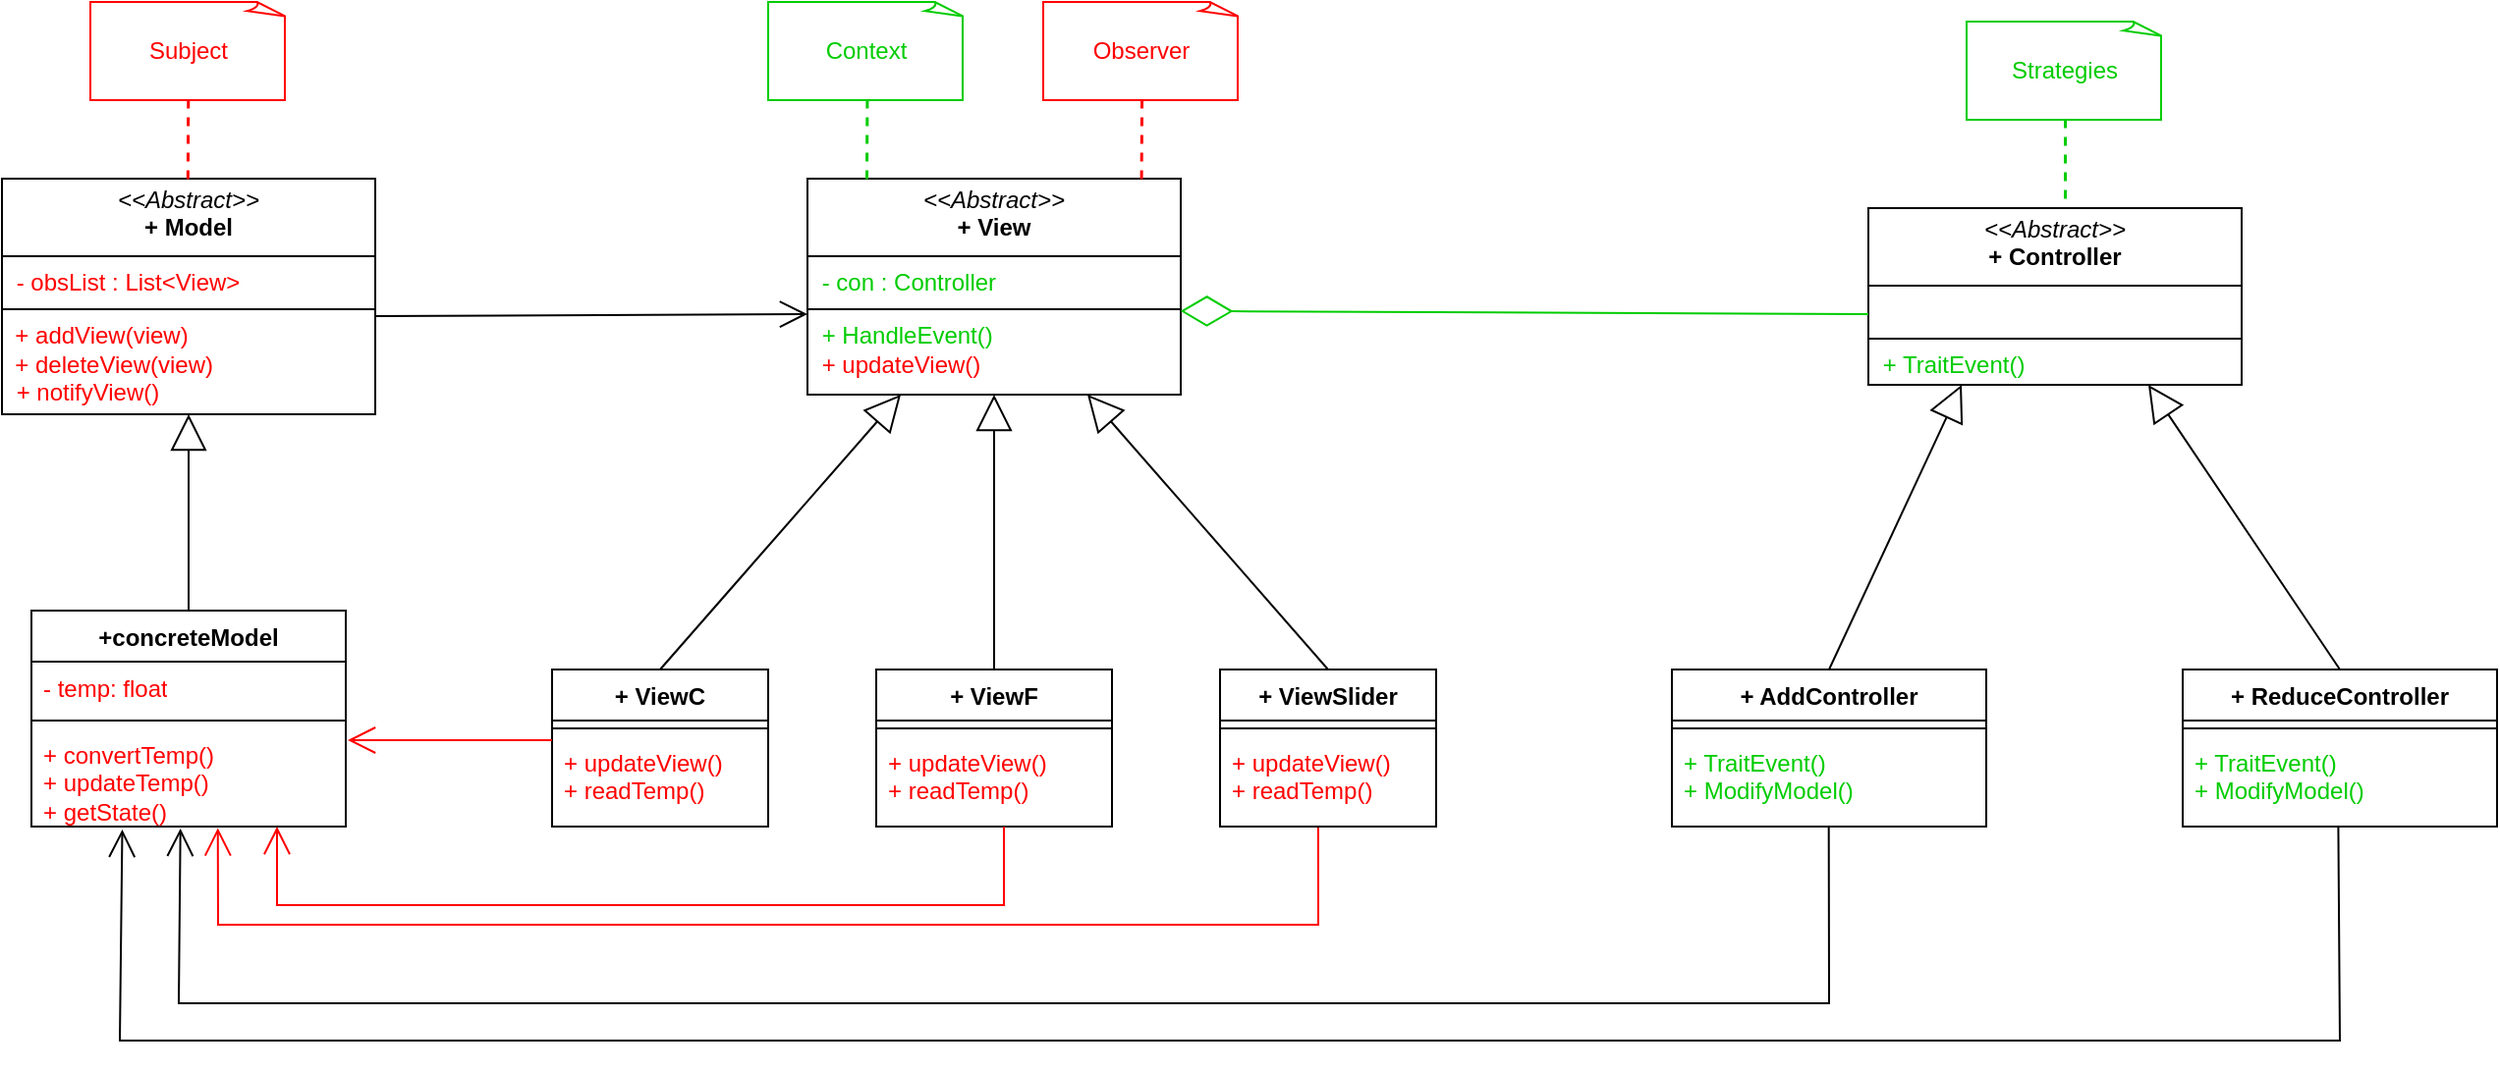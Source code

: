 <mxfile version="26.2.2">
  <diagram name="Page-1" id="vpuKJuu7O6dKnJtrEHak">
    <mxGraphModel dx="1860" dy="848" grid="1" gridSize="10" guides="1" tooltips="1" connect="1" arrows="1" fold="1" page="1" pageScale="1" pageWidth="570" pageHeight="940" math="0" shadow="0">
      <root>
        <mxCell id="0" />
        <mxCell id="1" parent="0" />
        <mxCell id="xKpivIKKUuxBDInxmXFq-1" value="&lt;p style=&quot;margin:0px;margin-top:4px;text-align:center;&quot;&gt;&lt;i&gt;&amp;lt;&amp;lt;Abstract&amp;gt;&amp;gt;&lt;/i&gt;&lt;br&gt;&lt;b&gt;+ Controller&lt;/b&gt;&lt;/p&gt;&lt;hr size=&quot;1&quot; style=&quot;border-style:solid;&quot;&gt;&lt;p style=&quot;margin:0px;margin-left:4px;&quot;&gt;&lt;br&gt;&lt;/p&gt;&lt;hr size=&quot;1&quot; style=&quot;border-style:solid;&quot;&gt;&lt;p style=&quot;margin:0px;margin-left:4px;&quot;&gt;&lt;font style=&quot;color: rgb(0, 204, 0);&quot;&gt;&amp;nbsp;+ TraitEvent()&lt;/font&gt;&lt;/p&gt;" style="verticalAlign=top;align=left;overflow=fill;html=1;whiteSpace=wrap;fillColor=none;" vertex="1" parent="1">
          <mxGeometry x="520" y="115" width="190" height="90" as="geometry" />
        </mxCell>
        <mxCell id="xKpivIKKUuxBDInxmXFq-2" value="+ AddController" style="swimlane;fontStyle=1;align=center;verticalAlign=top;childLayout=stackLayout;horizontal=1;startSize=26;horizontalStack=0;resizeParent=1;resizeParentMax=0;resizeLast=0;collapsible=1;marginBottom=0;whiteSpace=wrap;html=1;fillColor=none;" vertex="1" parent="1">
          <mxGeometry x="420" y="350" width="160" height="80" as="geometry" />
        </mxCell>
        <mxCell id="xKpivIKKUuxBDInxmXFq-3" value="" style="line;strokeWidth=1;fillColor=none;align=left;verticalAlign=middle;spacingTop=-1;spacingLeft=3;spacingRight=3;rotatable=0;labelPosition=right;points=[];portConstraint=eastwest;strokeColor=inherit;" vertex="1" parent="xKpivIKKUuxBDInxmXFq-2">
          <mxGeometry y="26" width="160" height="8" as="geometry" />
        </mxCell>
        <mxCell id="xKpivIKKUuxBDInxmXFq-4" value="&lt;font style=&quot;color: rgb(0, 204, 0);&quot;&gt;+ TraitEvent()&lt;/font&gt;&lt;div&gt;&lt;font style=&quot;color: rgb(0, 204, 0);&quot;&gt;+ ModifyModel()&lt;/font&gt;&lt;/div&gt;" style="text;strokeColor=none;fillColor=none;align=left;verticalAlign=top;spacingLeft=4;spacingRight=4;overflow=hidden;rotatable=0;points=[[0,0.5],[1,0.5]];portConstraint=eastwest;whiteSpace=wrap;html=1;" vertex="1" parent="xKpivIKKUuxBDInxmXFq-2">
          <mxGeometry y="34" width="160" height="46" as="geometry" />
        </mxCell>
        <mxCell id="xKpivIKKUuxBDInxmXFq-5" value="+ ReduceController" style="swimlane;fontStyle=1;align=center;verticalAlign=top;childLayout=stackLayout;horizontal=1;startSize=26;horizontalStack=0;resizeParent=1;resizeParentMax=0;resizeLast=0;collapsible=1;marginBottom=0;whiteSpace=wrap;html=1;fillColor=none;" vertex="1" parent="1">
          <mxGeometry x="680" y="350" width="160" height="80" as="geometry" />
        </mxCell>
        <mxCell id="xKpivIKKUuxBDInxmXFq-6" value="" style="line;strokeWidth=1;fillColor=none;align=left;verticalAlign=middle;spacingTop=-1;spacingLeft=3;spacingRight=3;rotatable=0;labelPosition=right;points=[];portConstraint=eastwest;strokeColor=inherit;" vertex="1" parent="xKpivIKKUuxBDInxmXFq-5">
          <mxGeometry y="26" width="160" height="8" as="geometry" />
        </mxCell>
        <mxCell id="xKpivIKKUuxBDInxmXFq-7" value="&lt;font style=&quot;color: rgb(0, 204, 0);&quot;&gt;+ TraitEvent()&lt;/font&gt;&lt;div&gt;&lt;font style=&quot;color: rgb(0, 204, 0);&quot;&gt;+ ModifyModel()&lt;/font&gt;&lt;/div&gt;" style="text;strokeColor=none;fillColor=none;align=left;verticalAlign=top;spacingLeft=4;spacingRight=4;overflow=hidden;rotatable=0;points=[[0,0.5],[1,0.5]];portConstraint=eastwest;whiteSpace=wrap;html=1;" vertex="1" parent="xKpivIKKUuxBDInxmXFq-5">
          <mxGeometry y="34" width="160" height="46" as="geometry" />
        </mxCell>
        <mxCell id="xKpivIKKUuxBDInxmXFq-8" value="" style="endArrow=block;endFill=0;endSize=16;html=1;rounded=0;exitX=0.5;exitY=0;exitDx=0;exitDy=0;entryX=0.25;entryY=1;entryDx=0;entryDy=0;" edge="1" parent="1" source="xKpivIKKUuxBDInxmXFq-2" target="xKpivIKKUuxBDInxmXFq-1">
          <mxGeometry width="160" relative="1" as="geometry">
            <mxPoint x="310" y="260" as="sourcePoint" />
            <mxPoint x="470" y="260" as="targetPoint" />
          </mxGeometry>
        </mxCell>
        <mxCell id="xKpivIKKUuxBDInxmXFq-9" value="" style="endArrow=block;endFill=0;endSize=16;html=1;rounded=0;exitX=0.5;exitY=0;exitDx=0;exitDy=0;entryX=0.75;entryY=1;entryDx=0;entryDy=0;" edge="1" parent="1" source="xKpivIKKUuxBDInxmXFq-5" target="xKpivIKKUuxBDInxmXFq-1">
          <mxGeometry width="160" relative="1" as="geometry">
            <mxPoint x="573" y="290" as="sourcePoint" />
            <mxPoint x="510" y="200" as="targetPoint" />
          </mxGeometry>
        </mxCell>
        <mxCell id="xKpivIKKUuxBDInxmXFq-10" value="&lt;p style=&quot;margin:0px;margin-top:4px;text-align:center;&quot;&gt;&lt;font style=&quot;color: rgb(0, 0, 0);&quot;&gt;&lt;i style=&quot;&quot;&gt;&amp;lt;&amp;lt;Abstract&amp;gt;&amp;gt;&lt;/i&gt;&lt;br&gt;&lt;b style=&quot;&quot;&gt;+ View&lt;/b&gt;&lt;/font&gt;&lt;/p&gt;&lt;hr size=&quot;1&quot; style=&quot;border-style:solid;&quot;&gt;&lt;p style=&quot;margin:0px;margin-left:4px;&quot;&gt;&lt;font style=&quot;color: rgb(0, 204, 0);&quot;&gt;&amp;nbsp;&lt;font style=&quot;color: rgb(0, 204, 0);&quot;&gt;- con : Controller&lt;/font&gt;&lt;/font&gt;&lt;/p&gt;&lt;hr size=&quot;1&quot; style=&quot;border-style:solid;&quot;&gt;&lt;p style=&quot;margin:0px;margin-left:4px;&quot;&gt;&lt;font style=&quot;color: rgb(0, 204, 0);&quot;&gt;&amp;nbsp;+ HandleEvent()&lt;/font&gt;&lt;/p&gt;&lt;p style=&quot;margin:0px;margin-left:4px;&quot;&gt;&lt;font style=&quot;color: rgb(255, 0, 0);&quot;&gt;&amp;nbsp;+ updateView()&lt;/font&gt;&lt;/p&gt;" style="verticalAlign=top;align=left;overflow=fill;html=1;whiteSpace=wrap;fillColor=none;" vertex="1" parent="1">
          <mxGeometry x="-20" y="100" width="190" height="110" as="geometry" />
        </mxCell>
        <mxCell id="xKpivIKKUuxBDInxmXFq-11" value="+ ViewC" style="swimlane;fontStyle=1;align=center;verticalAlign=top;childLayout=stackLayout;horizontal=1;startSize=26;horizontalStack=0;resizeParent=1;resizeParentMax=0;resizeLast=0;collapsible=1;marginBottom=0;whiteSpace=wrap;html=1;fillColor=none;" vertex="1" parent="1">
          <mxGeometry x="-150" y="350" width="110" height="80" as="geometry" />
        </mxCell>
        <mxCell id="xKpivIKKUuxBDInxmXFq-12" value="" style="line;strokeWidth=1;fillColor=none;align=left;verticalAlign=middle;spacingTop=-1;spacingLeft=3;spacingRight=3;rotatable=0;labelPosition=right;points=[];portConstraint=eastwest;strokeColor=inherit;" vertex="1" parent="xKpivIKKUuxBDInxmXFq-11">
          <mxGeometry y="26" width="110" height="8" as="geometry" />
        </mxCell>
        <mxCell id="xKpivIKKUuxBDInxmXFq-13" value="&lt;font style=&quot;color: rgb(255, 0, 0);&quot;&gt;+ updateView()&lt;/font&gt;&lt;div&gt;&lt;font color=&quot;#ff0000&quot;&gt;+ readTemp()&lt;/font&gt;&lt;/div&gt;" style="text;strokeColor=none;fillColor=none;align=left;verticalAlign=top;spacingLeft=4;spacingRight=4;overflow=hidden;rotatable=0;points=[[0,0.5],[1,0.5]];portConstraint=eastwest;whiteSpace=wrap;html=1;" vertex="1" parent="xKpivIKKUuxBDInxmXFq-11">
          <mxGeometry y="34" width="110" height="46" as="geometry" />
        </mxCell>
        <mxCell id="xKpivIKKUuxBDInxmXFq-18" value="&lt;p style=&quot;margin:0px;margin-top:4px;text-align:center;&quot;&gt;&lt;i&gt;&amp;lt;&amp;lt;Abstract&amp;gt;&amp;gt;&lt;/i&gt;&lt;br&gt;&lt;b&gt;+ Model&lt;/b&gt;&lt;/p&gt;&lt;hr size=&quot;1&quot; style=&quot;border-style:solid;&quot;&gt;&lt;p style=&quot;margin:0px;margin-left:4px;&quot;&gt;&lt;font style=&quot;color: rgb(255, 0, 0);&quot;&gt;&amp;nbsp;- obsList : List&amp;lt;View&amp;gt;&lt;/font&gt;&lt;/p&gt;&lt;hr size=&quot;1&quot; style=&quot;border-style:solid;&quot;&gt;&lt;div&gt;&amp;nbsp; &lt;font style=&quot;color: rgb(255, 0, 0);&quot;&gt;+ addView(view)&lt;/font&gt;&lt;/div&gt;&lt;div&gt;&lt;font style=&quot;color: rgb(255, 0, 0);&quot;&gt;&amp;nbsp; + deleteView(view)&lt;/font&gt;&lt;/div&gt;&lt;p style=&quot;margin:0px;margin-left:4px;&quot;&gt;&lt;font style=&quot;color: rgb(255, 0, 0);&quot;&gt;&amp;nbsp;+ notifyView()&lt;/font&gt;&lt;/p&gt;" style="verticalAlign=top;align=left;overflow=fill;html=1;whiteSpace=wrap;fillColor=none;" vertex="1" parent="1">
          <mxGeometry x="-430" y="100" width="190" height="120" as="geometry" />
        </mxCell>
        <mxCell id="xKpivIKKUuxBDInxmXFq-19" value="&lt;div style=&quot;text-align: start;&quot;&gt;&lt;span style=&quot;background-color: transparent; color: light-dark(rgb(0, 0, 0), rgb(255, 255, 255));&quot;&gt;+concreteModel&lt;/span&gt;&lt;/div&gt;" style="swimlane;fontStyle=1;align=center;verticalAlign=top;childLayout=stackLayout;horizontal=1;startSize=26;horizontalStack=0;resizeParent=1;resizeParentMax=0;resizeLast=0;collapsible=1;marginBottom=0;whiteSpace=wrap;html=1;fillColor=none;" vertex="1" parent="1">
          <mxGeometry x="-415" y="320" width="160" height="110" as="geometry" />
        </mxCell>
        <mxCell id="xKpivIKKUuxBDInxmXFq-20" value="&lt;font style=&quot;color: rgb(255, 0, 0);&quot;&gt;- temp: float&lt;/font&gt;" style="text;strokeColor=none;fillColor=none;align=left;verticalAlign=top;spacingLeft=4;spacingRight=4;overflow=hidden;rotatable=0;points=[[0,0.5],[1,0.5]];portConstraint=eastwest;whiteSpace=wrap;html=1;" vertex="1" parent="xKpivIKKUuxBDInxmXFq-19">
          <mxGeometry y="26" width="160" height="26" as="geometry" />
        </mxCell>
        <mxCell id="xKpivIKKUuxBDInxmXFq-21" value="" style="line;strokeWidth=1;fillColor=none;align=left;verticalAlign=middle;spacingTop=-1;spacingLeft=3;spacingRight=3;rotatable=0;labelPosition=right;points=[];portConstraint=eastwest;strokeColor=inherit;" vertex="1" parent="xKpivIKKUuxBDInxmXFq-19">
          <mxGeometry y="52" width="160" height="8" as="geometry" />
        </mxCell>
        <mxCell id="xKpivIKKUuxBDInxmXFq-22" value="&lt;div&gt;&lt;font style=&quot;color: rgb(255, 0, 0);&quot;&gt;+ convertTemp()&lt;/font&gt;&lt;/div&gt;&lt;font style=&quot;color: rgb(255, 0, 0);&quot;&gt;+ updateTemp()&lt;/font&gt;&lt;div&gt;&lt;font style=&quot;color: rgb(255, 0, 0);&quot;&gt;+ getState()&lt;/font&gt;&lt;/div&gt;" style="text;strokeColor=none;fillColor=none;align=left;verticalAlign=top;spacingLeft=4;spacingRight=4;overflow=hidden;rotatable=0;points=[[0,0.5],[1,0.5]];portConstraint=eastwest;whiteSpace=wrap;html=1;" vertex="1" parent="xKpivIKKUuxBDInxmXFq-19">
          <mxGeometry y="60" width="160" height="50" as="geometry" />
        </mxCell>
        <mxCell id="xKpivIKKUuxBDInxmXFq-23" value="" style="endArrow=block;endFill=0;endSize=16;html=1;rounded=0;exitX=0.5;exitY=0;exitDx=0;exitDy=0;entryX=0.25;entryY=1;entryDx=0;entryDy=0;" edge="1" parent="1" source="xKpivIKKUuxBDInxmXFq-11" target="xKpivIKKUuxBDInxmXFq-10">
          <mxGeometry width="160" relative="1" as="geometry">
            <mxPoint x="-78" y="330" as="sourcePoint" />
            <mxPoint x="10" y="255" as="targetPoint" />
          </mxGeometry>
        </mxCell>
        <mxCell id="xKpivIKKUuxBDInxmXFq-25" value="" style="endArrow=block;endFill=0;endSize=16;html=1;rounded=0;exitX=0.5;exitY=0;exitDx=0;exitDy=0;entryX=0.5;entryY=1;entryDx=0;entryDy=0;" edge="1" parent="1" source="xKpivIKKUuxBDInxmXFq-19" target="xKpivIKKUuxBDInxmXFq-18">
          <mxGeometry width="160" relative="1" as="geometry">
            <mxPoint x="-60" y="360" as="sourcePoint" />
            <mxPoint x="38" y="220" as="targetPoint" />
          </mxGeometry>
        </mxCell>
        <mxCell id="xKpivIKKUuxBDInxmXFq-26" value="" style="endArrow=open;endFill=1;endSize=12;html=1;rounded=0;" edge="1" parent="1">
          <mxGeometry width="160" relative="1" as="geometry">
            <mxPoint x="-240" y="170" as="sourcePoint" />
            <mxPoint x="-20" y="169" as="targetPoint" />
          </mxGeometry>
        </mxCell>
        <mxCell id="xKpivIKKUuxBDInxmXFq-27" value="" style="endArrow=diamondThin;endFill=0;endSize=24;html=1;rounded=0;entryX=0.999;entryY=0.613;entryDx=0;entryDy=0;entryPerimeter=0;strokeColor=#00CC00;" edge="1" parent="1" target="xKpivIKKUuxBDInxmXFq-10">
          <mxGeometry width="160" relative="1" as="geometry">
            <mxPoint x="520" y="169" as="sourcePoint" />
            <mxPoint x="38" y="220" as="targetPoint" />
          </mxGeometry>
        </mxCell>
        <mxCell id="xKpivIKKUuxBDInxmXFq-29" value="" style="endArrow=open;endFill=1;endSize=12;html=1;rounded=0;strokeColor=#FF0000;" edge="1" parent="1">
          <mxGeometry width="160" relative="1" as="geometry">
            <mxPoint x="-150" y="386" as="sourcePoint" />
            <mxPoint x="-254" y="386" as="targetPoint" />
          </mxGeometry>
        </mxCell>
        <mxCell id="xKpivIKKUuxBDInxmXFq-30" value="" style="endArrow=open;endFill=1;endSize=12;html=1;rounded=0;entryX=0.593;entryY=1.014;entryDx=0;entryDy=0;entryPerimeter=0;strokeColor=#FF0000;exitX=0.454;exitY=1.007;exitDx=0;exitDy=0;exitPerimeter=0;" edge="1" parent="1" source="xKpivIKKUuxBDInxmXFq-48" target="xKpivIKKUuxBDInxmXFq-22">
          <mxGeometry width="160" relative="1" as="geometry">
            <mxPoint x="300" y="470" as="sourcePoint" />
            <mxPoint x="20" y="469" as="targetPoint" />
            <Array as="points">
              <mxPoint x="240" y="480" />
              <mxPoint x="-100" y="480" />
              <mxPoint x="-320" y="480" />
            </Array>
          </mxGeometry>
        </mxCell>
        <mxCell id="xKpivIKKUuxBDInxmXFq-31" value="" style="endArrow=open;endFill=1;endSize=12;html=1;rounded=0;entryX=0.474;entryY=1.019;entryDx=0;entryDy=0;entryPerimeter=0;exitX=0.499;exitY=1.011;exitDx=0;exitDy=0;exitPerimeter=0;" edge="1" parent="1" source="xKpivIKKUuxBDInxmXFq-4" target="xKpivIKKUuxBDInxmXFq-22">
          <mxGeometry width="160" relative="1" as="geometry">
            <mxPoint x="500" y="441" as="sourcePoint" />
            <mxPoint y="421" as="targetPoint" />
            <Array as="points">
              <mxPoint x="500" y="520" />
              <mxPoint x="220" y="520" />
              <mxPoint x="-340" y="520" />
            </Array>
          </mxGeometry>
        </mxCell>
        <mxCell id="xKpivIKKUuxBDInxmXFq-32" value="" style="endArrow=open;endFill=1;endSize=12;html=1;rounded=0;entryX=0.289;entryY=1.029;entryDx=0;entryDy=0;entryPerimeter=0;exitX=0.495;exitY=0.993;exitDx=0;exitDy=0;exitPerimeter=0;" edge="1" parent="1" source="xKpivIKKUuxBDInxmXFq-7" target="xKpivIKKUuxBDInxmXFq-22">
          <mxGeometry width="160" relative="1" as="geometry">
            <mxPoint x="760" y="450" as="sourcePoint" />
            <mxPoint x="-79" y="450" as="targetPoint" />
            <Array as="points">
              <mxPoint x="760" y="539" />
              <mxPoint x="480" y="539" />
              <mxPoint x="-370" y="539" />
            </Array>
          </mxGeometry>
        </mxCell>
        <mxCell id="xKpivIKKUuxBDInxmXFq-33" value="&lt;font style=&quot;color: rgb(255, 0, 0);&quot;&gt;Observer&lt;/font&gt;" style="whiteSpace=wrap;html=1;shape=mxgraph.basic.document;fillColor=none;strokeColor=#FF0000;" vertex="1" parent="1">
          <mxGeometry x="100" y="10" width="100" height="50" as="geometry" />
        </mxCell>
        <mxCell id="xKpivIKKUuxBDInxmXFq-34" value="&lt;font color=&quot;#ff0000&quot;&gt;Subject&lt;/font&gt;" style="whiteSpace=wrap;html=1;shape=mxgraph.basic.document;fillColor=none;strokeColor=#FF0000;" vertex="1" parent="1">
          <mxGeometry x="-385" y="10" width="100" height="50" as="geometry" />
        </mxCell>
        <mxCell id="xKpivIKKUuxBDInxmXFq-35" value="&lt;font color=&quot;#00cc00&quot;&gt;Context&lt;/font&gt;" style="whiteSpace=wrap;html=1;shape=mxgraph.basic.document;fillColor=none;strokeColor=#00CC00;" vertex="1" parent="1">
          <mxGeometry x="-40" y="10" width="100" height="50" as="geometry" />
        </mxCell>
        <mxCell id="xKpivIKKUuxBDInxmXFq-36" value="&lt;font color=&quot;#00cc00&quot;&gt;Strategies&lt;/font&gt;" style="whiteSpace=wrap;html=1;shape=mxgraph.basic.document;fillColor=none;strokeColor=#00CC00;" vertex="1" parent="1">
          <mxGeometry x="570" y="20" width="100" height="50" as="geometry" />
        </mxCell>
        <mxCell id="xKpivIKKUuxBDInxmXFq-39" value="" style="endArrow=none;html=1;strokeColor=#00CC00;bendable=0;rounded=0;endFill=0;endSize=4;startArrow=none;startFill=0;startSize=4;jumpStyle=none;jumpSize=0;targetPerimeterSpacing=15;dashed=1;strokeWidth=1.5;entryX=0.5;entryY=1;entryDx=0;entryDy=0;entryPerimeter=0;" edge="1" parent="1" target="xKpivIKKUuxBDInxmXFq-36">
          <mxGeometry width="50" height="50" relative="1" as="geometry">
            <mxPoint x="620" y="110" as="sourcePoint" />
            <mxPoint x="619.78" y="75" as="targetPoint" />
          </mxGeometry>
        </mxCell>
        <mxCell id="xKpivIKKUuxBDInxmXFq-40" value="" style="endArrow=none;html=1;strokeColor=#00CC00;bendable=0;rounded=0;endFill=0;endSize=4;startArrow=none;startFill=0;startSize=4;jumpStyle=none;jumpSize=0;targetPerimeterSpacing=15;dashed=1;strokeWidth=1.5;entryX=0.5;entryY=1;entryDx=0;entryDy=0;entryPerimeter=0;" edge="1" parent="1">
          <mxGeometry width="50" height="50" relative="1" as="geometry">
            <mxPoint x="10" y="100" as="sourcePoint" />
            <mxPoint x="10.22" y="60" as="targetPoint" />
          </mxGeometry>
        </mxCell>
        <mxCell id="xKpivIKKUuxBDInxmXFq-41" value="" style="endArrow=none;html=1;strokeColor=#FF0000;bendable=0;rounded=0;endFill=0;endSize=4;startArrow=none;startFill=0;startSize=4;jumpStyle=none;jumpSize=0;targetPerimeterSpacing=15;dashed=1;strokeWidth=1.5;entryX=0.5;entryY=1;entryDx=0;entryDy=0;entryPerimeter=0;" edge="1" parent="1">
          <mxGeometry width="50" height="50" relative="1" as="geometry">
            <mxPoint x="149.8" y="100" as="sourcePoint" />
            <mxPoint x="150.02" y="60" as="targetPoint" />
          </mxGeometry>
        </mxCell>
        <mxCell id="xKpivIKKUuxBDInxmXFq-42" value="" style="endArrow=none;html=1;strokeColor=#FF0000;bendable=0;rounded=0;endFill=0;endSize=4;startArrow=none;startFill=0;startSize=4;jumpStyle=none;jumpSize=0;targetPerimeterSpacing=15;dashed=1;strokeWidth=1.5;entryX=0.5;entryY=1;entryDx=0;entryDy=0;entryPerimeter=0;" edge="1" parent="1">
          <mxGeometry width="50" height="50" relative="1" as="geometry">
            <mxPoint x="-335.59" y="100" as="sourcePoint" />
            <mxPoint x="-335.37" y="60" as="targetPoint" />
          </mxGeometry>
        </mxCell>
        <mxCell id="xKpivIKKUuxBDInxmXFq-43" value="+ ViewF" style="swimlane;fontStyle=1;align=center;verticalAlign=top;childLayout=stackLayout;horizontal=1;startSize=26;horizontalStack=0;resizeParent=1;resizeParentMax=0;resizeLast=0;collapsible=1;marginBottom=0;whiteSpace=wrap;html=1;fillColor=none;" vertex="1" parent="1">
          <mxGeometry x="15" y="350" width="120" height="80" as="geometry" />
        </mxCell>
        <mxCell id="xKpivIKKUuxBDInxmXFq-44" value="" style="line;strokeWidth=1;fillColor=none;align=left;verticalAlign=middle;spacingTop=-1;spacingLeft=3;spacingRight=3;rotatable=0;labelPosition=right;points=[];portConstraint=eastwest;strokeColor=inherit;" vertex="1" parent="xKpivIKKUuxBDInxmXFq-43">
          <mxGeometry y="26" width="120" height="8" as="geometry" />
        </mxCell>
        <mxCell id="xKpivIKKUuxBDInxmXFq-45" value="&lt;font style=&quot;color: rgb(255, 0, 0);&quot;&gt;+ updateView()&lt;/font&gt;&lt;div&gt;&lt;font color=&quot;#ff0000&quot;&gt;+ readTemp()&lt;/font&gt;&lt;/div&gt;" style="text;strokeColor=none;fillColor=none;align=left;verticalAlign=top;spacingLeft=4;spacingRight=4;overflow=hidden;rotatable=0;points=[[0,0.5],[1,0.5]];portConstraint=eastwest;whiteSpace=wrap;html=1;" vertex="1" parent="xKpivIKKUuxBDInxmXFq-43">
          <mxGeometry y="34" width="120" height="46" as="geometry" />
        </mxCell>
        <mxCell id="xKpivIKKUuxBDInxmXFq-46" value="+ ViewSlider" style="swimlane;fontStyle=1;align=center;verticalAlign=top;childLayout=stackLayout;horizontal=1;startSize=26;horizontalStack=0;resizeParent=1;resizeParentMax=0;resizeLast=0;collapsible=1;marginBottom=0;whiteSpace=wrap;html=1;fillColor=none;" vertex="1" parent="1">
          <mxGeometry x="190" y="350" width="110" height="80" as="geometry" />
        </mxCell>
        <mxCell id="xKpivIKKUuxBDInxmXFq-47" value="" style="line;strokeWidth=1;fillColor=none;align=left;verticalAlign=middle;spacingTop=-1;spacingLeft=3;spacingRight=3;rotatable=0;labelPosition=right;points=[];portConstraint=eastwest;strokeColor=inherit;" vertex="1" parent="xKpivIKKUuxBDInxmXFq-46">
          <mxGeometry y="26" width="110" height="8" as="geometry" />
        </mxCell>
        <mxCell id="xKpivIKKUuxBDInxmXFq-48" value="&lt;font style=&quot;color: rgb(255, 0, 0);&quot;&gt;+ updateView()&lt;/font&gt;&lt;div&gt;&lt;font color=&quot;#ff0000&quot;&gt;+ readTemp()&lt;/font&gt;&lt;/div&gt;" style="text;strokeColor=none;fillColor=none;align=left;verticalAlign=top;spacingLeft=4;spacingRight=4;overflow=hidden;rotatable=0;points=[[0,0.5],[1,0.5]];portConstraint=eastwest;whiteSpace=wrap;html=1;" vertex="1" parent="xKpivIKKUuxBDInxmXFq-46">
          <mxGeometry y="34" width="110" height="46" as="geometry" />
        </mxCell>
        <mxCell id="xKpivIKKUuxBDInxmXFq-49" value="" style="endArrow=block;endFill=0;endSize=16;html=1;rounded=0;exitX=0.5;exitY=0;exitDx=0;exitDy=0;entryX=0.5;entryY=1;entryDx=0;entryDy=0;" edge="1" parent="1" source="xKpivIKKUuxBDInxmXFq-43" target="xKpivIKKUuxBDInxmXFq-10">
          <mxGeometry width="160" relative="1" as="geometry">
            <mxPoint x="-85" y="360" as="sourcePoint" />
            <mxPoint x="38" y="220" as="targetPoint" />
          </mxGeometry>
        </mxCell>
        <mxCell id="xKpivIKKUuxBDInxmXFq-50" value="" style="endArrow=block;endFill=0;endSize=16;html=1;rounded=0;exitX=0.5;exitY=0;exitDx=0;exitDy=0;entryX=0.75;entryY=1;entryDx=0;entryDy=0;" edge="1" parent="1" source="xKpivIKKUuxBDInxmXFq-46" target="xKpivIKKUuxBDInxmXFq-10">
          <mxGeometry width="160" relative="1" as="geometry">
            <mxPoint x="38" y="360" as="sourcePoint" />
            <mxPoint x="-85" y="220" as="targetPoint" />
          </mxGeometry>
        </mxCell>
        <mxCell id="xKpivIKKUuxBDInxmXFq-51" value="" style="endArrow=open;endFill=1;endSize=12;html=1;rounded=0;strokeColor=#FF0000;" edge="1" parent="1">
          <mxGeometry width="160" relative="1" as="geometry">
            <mxPoint x="80" y="430" as="sourcePoint" />
            <mxPoint x="-290" y="430" as="targetPoint" />
            <Array as="points">
              <mxPoint x="80" y="470" />
              <mxPoint x="-260" y="470" />
              <mxPoint x="-290" y="470" />
            </Array>
          </mxGeometry>
        </mxCell>
      </root>
    </mxGraphModel>
  </diagram>
</mxfile>
